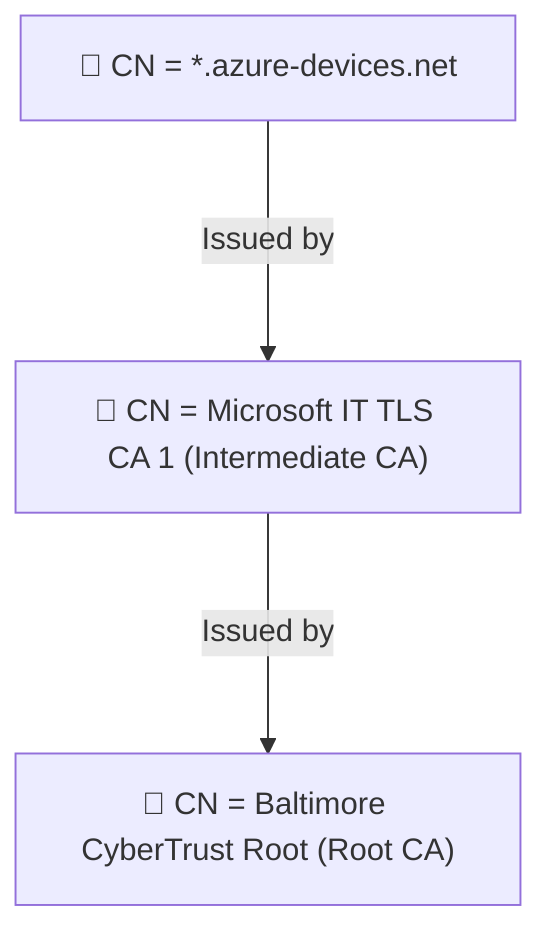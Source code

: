 flowchart TB
    id3["📃 CN = Baltimore CyberTrust Root (Root CA)"]
    id2["📃 CN = Microsoft IT TLS CA 1 (Intermediate CA)"]
    id1["📃 CN = *.azure-devices.net"] 
    
    id2-- Issued by ---> id3
    id1-- Issued by ---> id2
